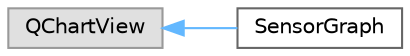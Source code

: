 digraph "Graficzna hierarchia klas"
{
 // LATEX_PDF_SIZE
  bgcolor="transparent";
  edge [fontname=Helvetica,fontsize=10,labelfontname=Helvetica,labelfontsize=10];
  node [fontname=Helvetica,fontsize=10,shape=box,height=0.2,width=0.4];
  rankdir="LR";
  Node0 [id="Node000000",label="QChartView",height=0.2,width=0.4,color="grey60", fillcolor="#E0E0E0", style="filled",tooltip=" "];
  Node0 -> Node1 [id="edge1_Node000000_Node000001",dir="back",color="steelblue1",style="solid",tooltip=" "];
  Node1 [id="Node000001",label="SensorGraph",height=0.2,width=0.4,color="grey40", fillcolor="white", style="filled",URL="$d3/d55/classSensorGraph.html",tooltip="Klasa SensorGraph dziedzicząca po QChartView, przeznaczona do wyświetlania danych z czujników (np...."];
}
